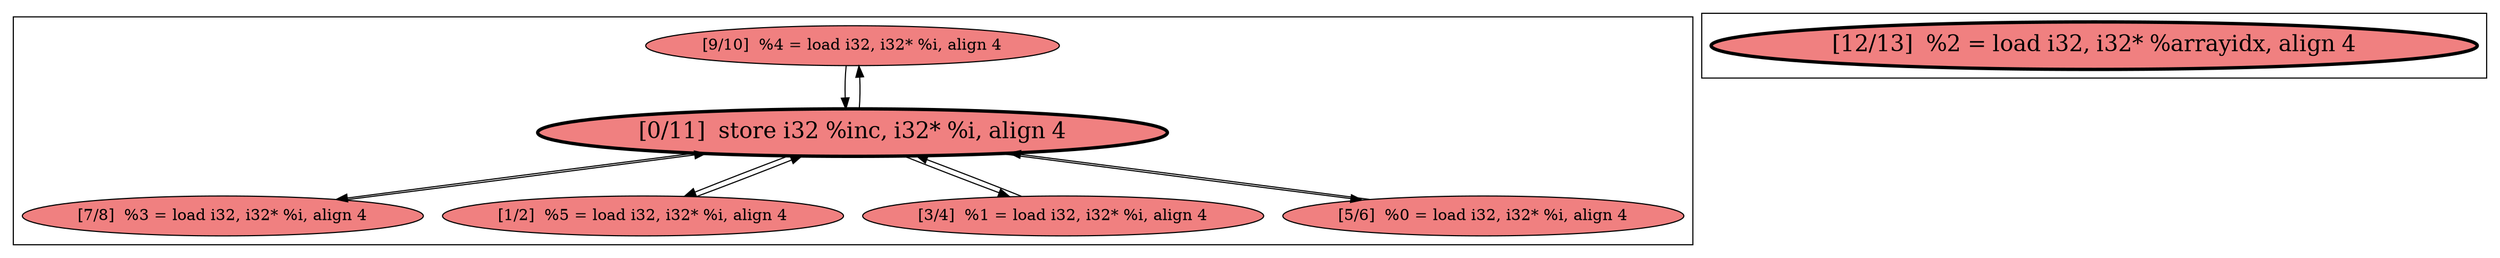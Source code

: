 
digraph G {



node216->node219 [ ]
node219->node217 [ ]
node219->node221 [ ]
node221->node219 [ ]
node219->node220 [ ]
node217->node219 [ ]
node220->node219 [ ]
node219->node216 [ ]
node218->node219 [ ]
node219->node218 [ ]


subgraph cluster1 {


node222 [penwidth=3.0,fontsize=20,fillcolor=lightcoral,label="[12/13]  %2 = load i32, i32* %arrayidx, align 4",shape=ellipse,style=filled ]



}

subgraph cluster0 {


node221 [fillcolor=lightcoral,label="[1/2]  %5 = load i32, i32* %i, align 4",shape=ellipse,style=filled ]
node220 [fillcolor=lightcoral,label="[3/4]  %1 = load i32, i32* %i, align 4",shape=ellipse,style=filled ]
node219 [penwidth=3.0,fontsize=20,fillcolor=lightcoral,label="[0/11]  store i32 %inc, i32* %i, align 4",shape=ellipse,style=filled ]
node218 [fillcolor=lightcoral,label="[5/6]  %0 = load i32, i32* %i, align 4",shape=ellipse,style=filled ]
node216 [fillcolor=lightcoral,label="[9/10]  %4 = load i32, i32* %i, align 4",shape=ellipse,style=filled ]
node217 [fillcolor=lightcoral,label="[7/8]  %3 = load i32, i32* %i, align 4",shape=ellipse,style=filled ]



}

}
